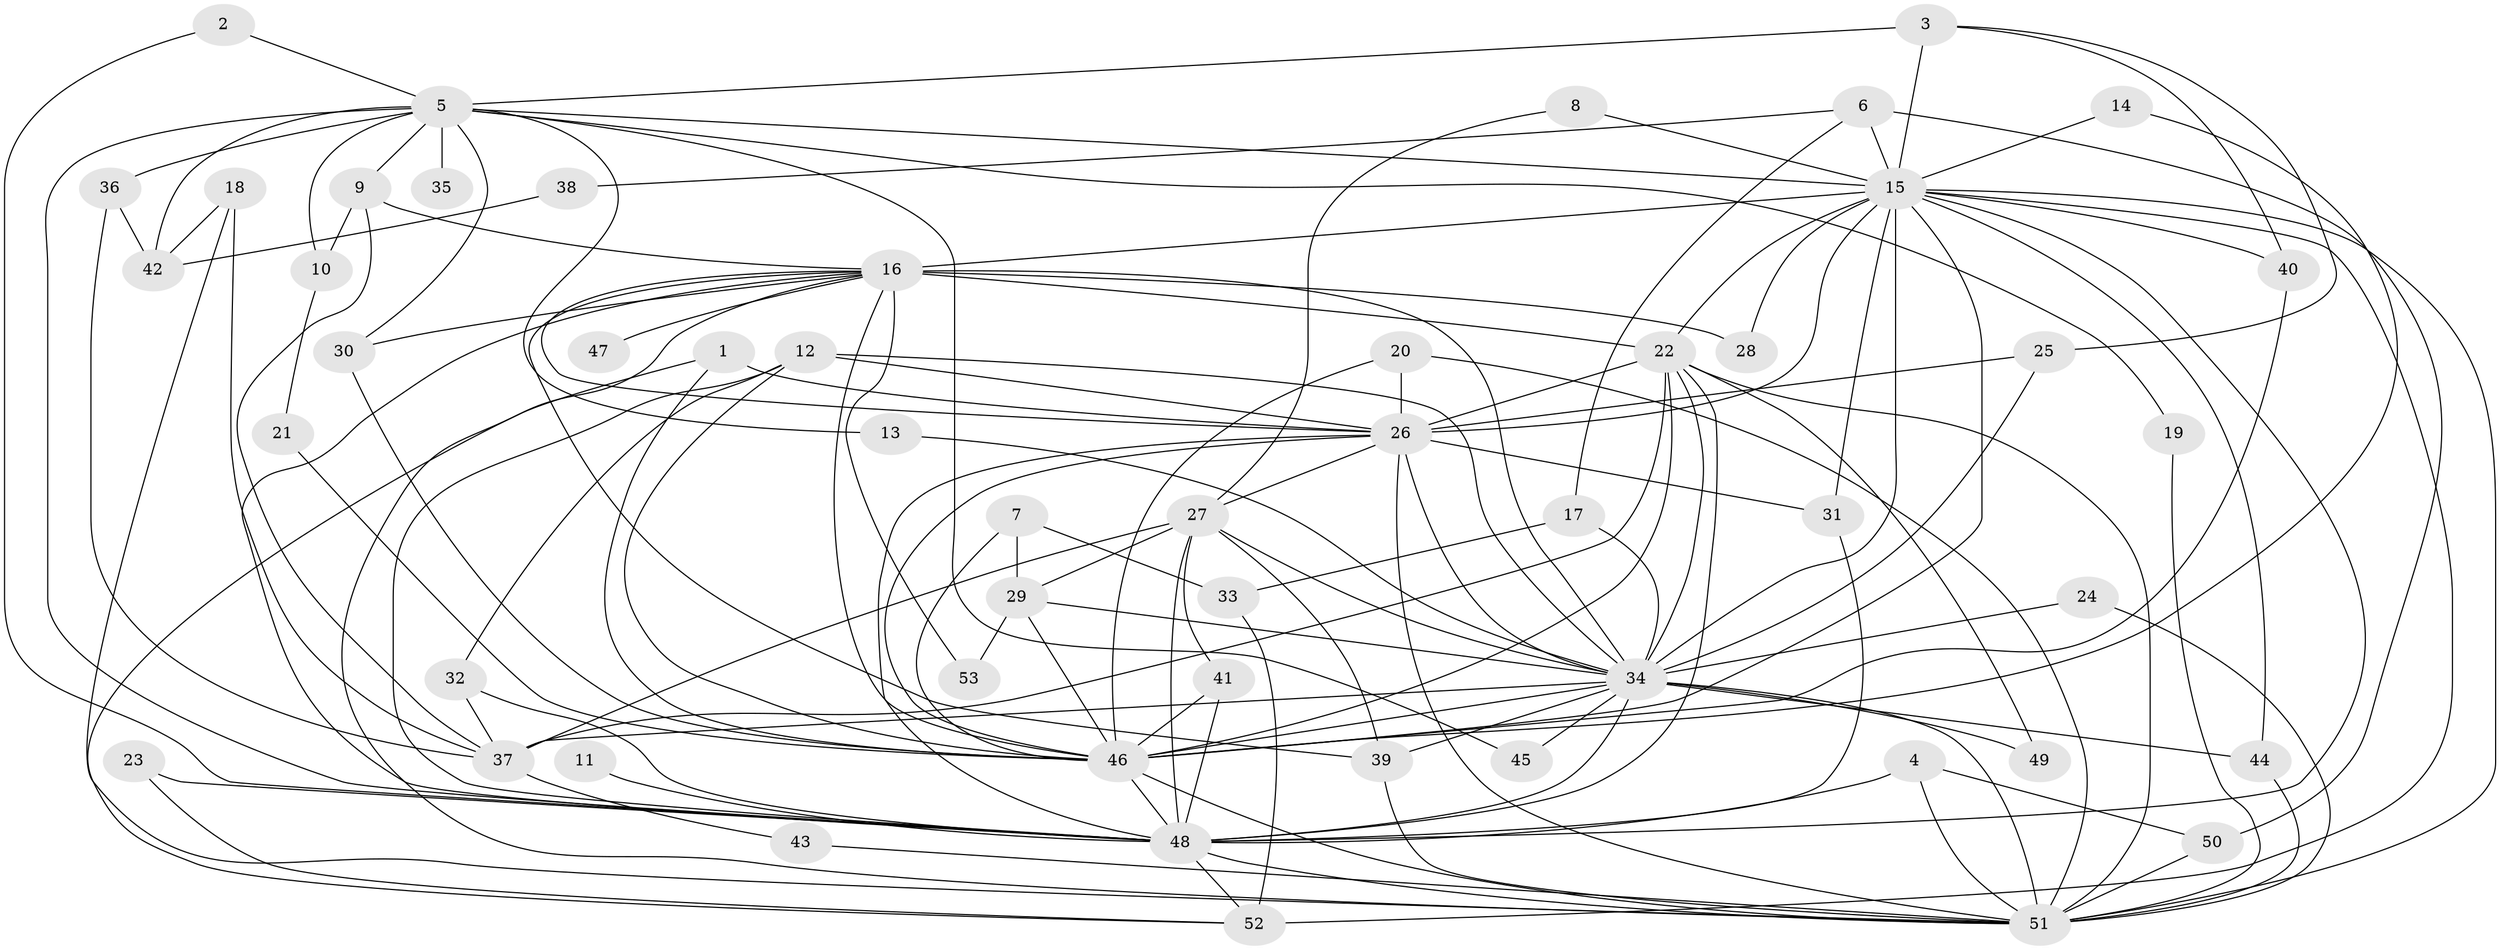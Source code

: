 // original degree distribution, {21: 0.009433962264150943, 22: 0.009433962264150943, 12: 0.009433962264150943, 16: 0.018867924528301886, 23: 0.018867924528301886, 18: 0.009433962264150943, 14: 0.009433962264150943, 31: 0.009433962264150943, 20: 0.009433962264150943, 4: 0.07547169811320754, 3: 0.24528301886792453, 10: 0.009433962264150943, 2: 0.5283018867924528, 6: 0.018867924528301886, 9: 0.009433962264150943, 5: 0.009433962264150943}
// Generated by graph-tools (version 1.1) at 2025/01/03/09/25 03:01:29]
// undirected, 53 vertices, 134 edges
graph export_dot {
graph [start="1"]
  node [color=gray90,style=filled];
  1;
  2;
  3;
  4;
  5;
  6;
  7;
  8;
  9;
  10;
  11;
  12;
  13;
  14;
  15;
  16;
  17;
  18;
  19;
  20;
  21;
  22;
  23;
  24;
  25;
  26;
  27;
  28;
  29;
  30;
  31;
  32;
  33;
  34;
  35;
  36;
  37;
  38;
  39;
  40;
  41;
  42;
  43;
  44;
  45;
  46;
  47;
  48;
  49;
  50;
  51;
  52;
  53;
  1 -- 26 [weight=1.0];
  1 -- 46 [weight=1.0];
  1 -- 52 [weight=1.0];
  2 -- 5 [weight=1.0];
  2 -- 48 [weight=1.0];
  3 -- 5 [weight=1.0];
  3 -- 15 [weight=2.0];
  3 -- 25 [weight=1.0];
  3 -- 40 [weight=1.0];
  4 -- 48 [weight=1.0];
  4 -- 50 [weight=1.0];
  4 -- 51 [weight=1.0];
  5 -- 9 [weight=1.0];
  5 -- 10 [weight=2.0];
  5 -- 13 [weight=1.0];
  5 -- 15 [weight=2.0];
  5 -- 19 [weight=1.0];
  5 -- 30 [weight=1.0];
  5 -- 35 [weight=1.0];
  5 -- 36 [weight=1.0];
  5 -- 42 [weight=1.0];
  5 -- 45 [weight=1.0];
  5 -- 48 [weight=1.0];
  6 -- 15 [weight=2.0];
  6 -- 17 [weight=1.0];
  6 -- 38 [weight=1.0];
  6 -- 50 [weight=1.0];
  7 -- 29 [weight=1.0];
  7 -- 33 [weight=1.0];
  7 -- 46 [weight=1.0];
  8 -- 15 [weight=1.0];
  8 -- 27 [weight=1.0];
  9 -- 10 [weight=1.0];
  9 -- 16 [weight=1.0];
  9 -- 37 [weight=1.0];
  10 -- 21 [weight=1.0];
  11 -- 48 [weight=1.0];
  12 -- 26 [weight=1.0];
  12 -- 32 [weight=1.0];
  12 -- 34 [weight=2.0];
  12 -- 46 [weight=1.0];
  12 -- 48 [weight=1.0];
  13 -- 34 [weight=1.0];
  14 -- 15 [weight=1.0];
  14 -- 46 [weight=1.0];
  15 -- 16 [weight=1.0];
  15 -- 22 [weight=2.0];
  15 -- 26 [weight=2.0];
  15 -- 28 [weight=2.0];
  15 -- 31 [weight=1.0];
  15 -- 34 [weight=2.0];
  15 -- 40 [weight=1.0];
  15 -- 44 [weight=1.0];
  15 -- 46 [weight=4.0];
  15 -- 48 [weight=1.0];
  15 -- 51 [weight=1.0];
  15 -- 52 [weight=2.0];
  16 -- 22 [weight=3.0];
  16 -- 26 [weight=1.0];
  16 -- 28 [weight=1.0];
  16 -- 30 [weight=1.0];
  16 -- 34 [weight=3.0];
  16 -- 39 [weight=1.0];
  16 -- 46 [weight=1.0];
  16 -- 47 [weight=1.0];
  16 -- 48 [weight=1.0];
  16 -- 51 [weight=1.0];
  16 -- 53 [weight=1.0];
  17 -- 33 [weight=1.0];
  17 -- 34 [weight=1.0];
  18 -- 37 [weight=1.0];
  18 -- 42 [weight=1.0];
  18 -- 51 [weight=1.0];
  19 -- 51 [weight=1.0];
  20 -- 26 [weight=1.0];
  20 -- 46 [weight=1.0];
  20 -- 51 [weight=1.0];
  21 -- 46 [weight=1.0];
  22 -- 26 [weight=3.0];
  22 -- 34 [weight=4.0];
  22 -- 37 [weight=1.0];
  22 -- 46 [weight=2.0];
  22 -- 48 [weight=2.0];
  22 -- 49 [weight=1.0];
  22 -- 51 [weight=4.0];
  23 -- 48 [weight=1.0];
  23 -- 52 [weight=1.0];
  24 -- 34 [weight=1.0];
  24 -- 51 [weight=1.0];
  25 -- 26 [weight=1.0];
  25 -- 34 [weight=1.0];
  26 -- 27 [weight=2.0];
  26 -- 31 [weight=2.0];
  26 -- 34 [weight=2.0];
  26 -- 46 [weight=1.0];
  26 -- 48 [weight=2.0];
  26 -- 51 [weight=1.0];
  27 -- 29 [weight=1.0];
  27 -- 34 [weight=1.0];
  27 -- 37 [weight=2.0];
  27 -- 39 [weight=1.0];
  27 -- 41 [weight=1.0];
  27 -- 48 [weight=1.0];
  29 -- 34 [weight=1.0];
  29 -- 46 [weight=1.0];
  29 -- 53 [weight=1.0];
  30 -- 46 [weight=1.0];
  31 -- 48 [weight=1.0];
  32 -- 37 [weight=1.0];
  32 -- 48 [weight=1.0];
  33 -- 52 [weight=1.0];
  34 -- 37 [weight=1.0];
  34 -- 39 [weight=1.0];
  34 -- 44 [weight=1.0];
  34 -- 45 [weight=1.0];
  34 -- 46 [weight=2.0];
  34 -- 48 [weight=3.0];
  34 -- 49 [weight=2.0];
  34 -- 51 [weight=2.0];
  36 -- 37 [weight=1.0];
  36 -- 42 [weight=1.0];
  37 -- 43 [weight=1.0];
  38 -- 42 [weight=1.0];
  39 -- 51 [weight=1.0];
  40 -- 46 [weight=1.0];
  41 -- 46 [weight=1.0];
  41 -- 48 [weight=1.0];
  43 -- 51 [weight=1.0];
  44 -- 51 [weight=1.0];
  46 -- 48 [weight=2.0];
  46 -- 51 [weight=1.0];
  48 -- 51 [weight=1.0];
  48 -- 52 [weight=1.0];
  50 -- 51 [weight=1.0];
}
